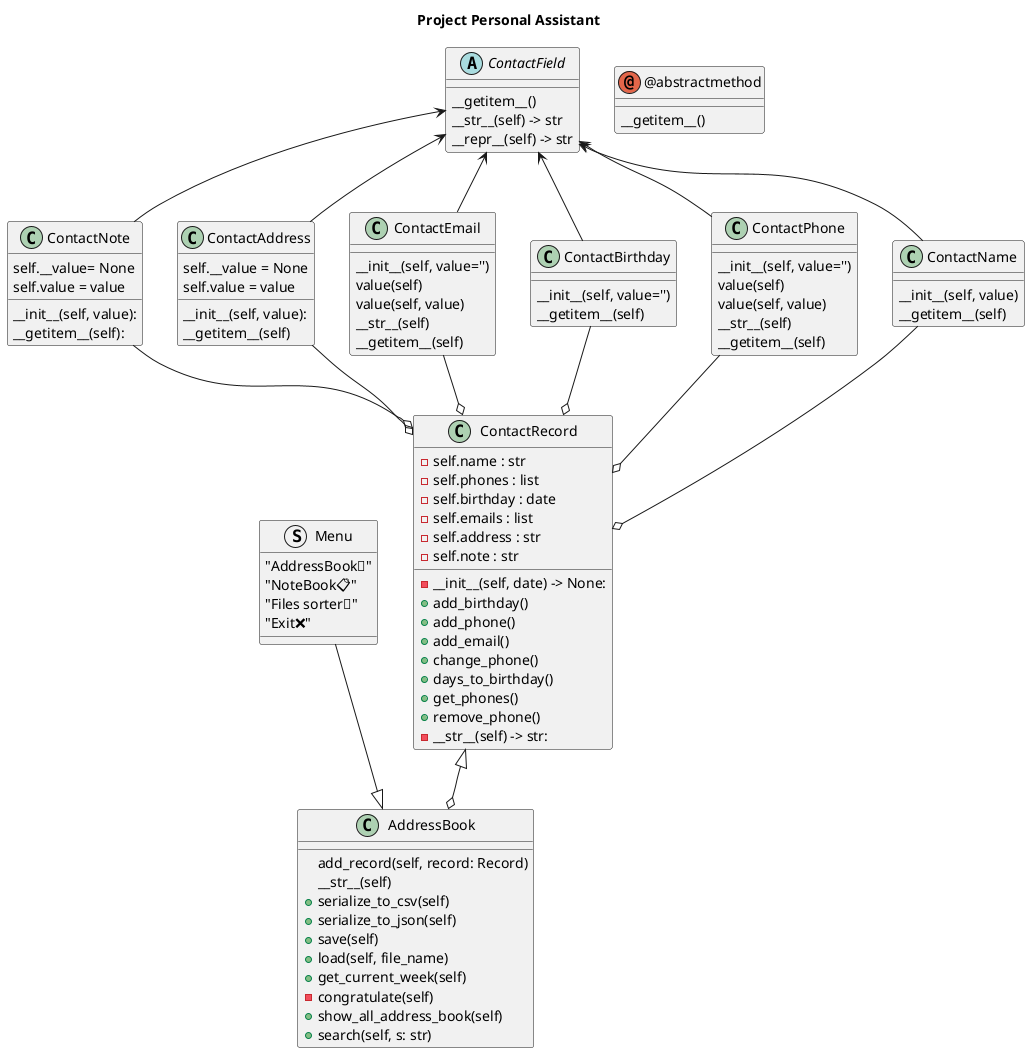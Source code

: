 @startuml
title Project Personal Assistant

struct "Menu" as Menu {
    "AddressBook📒"
    "NoteBook📋"
    "Files sorter📂"
    "Exit❌"
}

Menu --|> AddressBook
abstract class "ContactField" as Field {
    __getitem__()
    __str__(self) -> str
    __repr__(self) -> str
    }
annotation @abstractmethod {
    __getitem__()
    }
together{
    class "ContactName" as Name{
        __init__(self, value)
        __getitem__(self)
        }
    class "ContactPhone" as  Phone{
        __init__(self, value='')
        value(self)
        value(self, value)
        __str__(self)
        __getitem__(self)
        }
    class "ContactBirthday" as  Birthday{
        __init__(self, value='')
        __getitem__(self)
        }
    class "ContactEmail" as Email{
        __init__(self, value='')
        value(self)
        value(self, value)
        __str__(self)
        __getitem__(self)
        }
    class "ContactAddress" as  Address{
        __init__(self, value):
        self.__value = None
        self.value = value
        __getitem__(self)
        }
    class "ContactNote" as  Note{
        __init__(self, value):
        self.__value= None
        self.value = value
        __getitem__(self):
        }
    }
class "ContactRecord" as Record{
    -__init__(self, date) -> None:

    -self.name : str
    -self.phones : list
    -self.birthday : date
    -self.emails : list
    -self.address : str
    -self.note : str
    +add_birthday()
    +add_phone()
    +add_email()
    +change_phone()
    +days_to_birthday()
    +get_phones()
    +remove_phone()
    -__str__(self) -> str:
    }
class "AddressBook" as AddressBook{
    add_record(self, record: Record)
    __str__(self)
    +serialize_to_csv(self)
    +serialize_to_json(self)
    +save(self)
    +load(self, file_name)
    +get_current_week(self)
    -congratulate(self)
    +show_all_address_book(self)
    +search(self, s: str)
    }
    Name --o Record
    Phone --o Record
    Birthday --o Record
    Email --o Record
    Address --o Record
    Note --o Record

    Record<|--o AddressBook

    Field <-- Name
    Field <-- Phone
    Field <-- Birthday
    Field <-- Email
    Field <-- Address
    Field <-- Note
@enduml